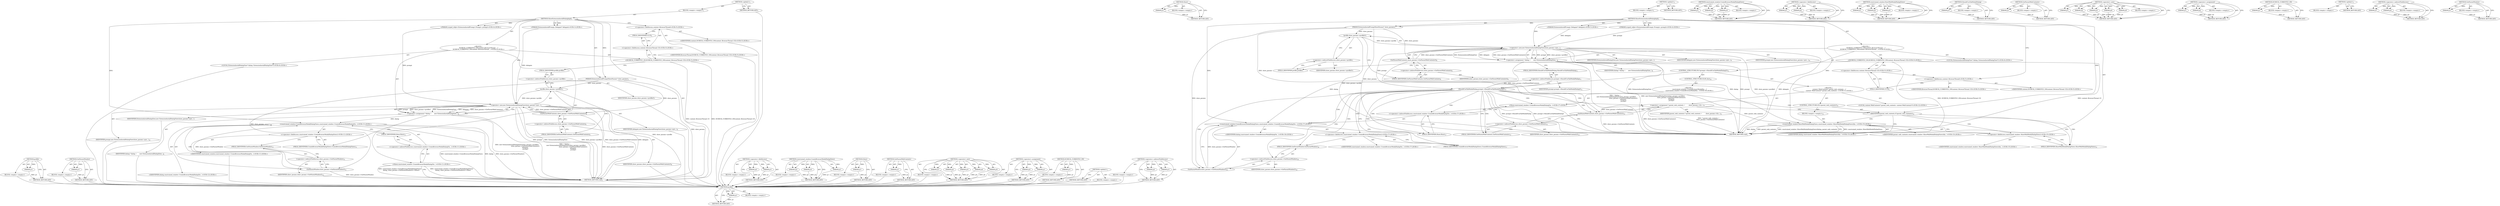 digraph "GetParentWindow" {
vulnerable_95 [label=<(METHOD,profile)>];
vulnerable_96 [label=<(PARAM,p1)>];
vulnerable_97 [label=<(BLOCK,&lt;empty&gt;,&lt;empty&gt;)>];
vulnerable_98 [label=<(METHOD_RETURN,ANY)>];
vulnerable_118 [label=<(METHOD,GetParentWindow)>];
vulnerable_119 [label=<(PARAM,p1)>];
vulnerable_120 [label=<(BLOCK,&lt;empty&gt;,&lt;empty&gt;)>];
vulnerable_121 [label=<(METHOD_RETURN,ANY)>];
vulnerable_6 [label=<(METHOD,&lt;global&gt;)<SUB>1</SUB>>];
vulnerable_7 [label=<(BLOCK,&lt;empty&gt;,&lt;empty&gt;)<SUB>1</SUB>>];
vulnerable_8 [label=<(METHOD,ShowExtensionInstallDialogImpl)<SUB>1</SUB>>];
vulnerable_9 [label=<(PARAM,ExtensionInstallPromptShowParams* show_params)<SUB>2</SUB>>];
vulnerable_10 [label="<(PARAM,ExtensionInstallPrompt::Delegate* delegate)<SUB>3</SUB>>"];
vulnerable_11 [label="<(PARAM,scoped_refptr&lt;ExtensionInstallPrompt::Prompt&gt; prompt)<SUB>4</SUB>>"];
vulnerable_12 [label="<(BLOCK,{
  DCHECK_CURRENTLY_ON(content::BrowserThread:...,{
  DCHECK_CURRENTLY_ON(content::BrowserThread:...)<SUB>4</SUB>>"];
vulnerable_13 [label="<(DCHECK_CURRENTLY_ON,DCHECK_CURRENTLY_ON(content::BrowserThread::UI))<SUB>5</SUB>>"];
vulnerable_14 [label="<(&lt;operator&gt;.fieldAccess,content::BrowserThread::UI)<SUB>5</SUB>>"];
vulnerable_15 [label="<(&lt;operator&gt;.fieldAccess,content::BrowserThread)<SUB>5</SUB>>"];
vulnerable_16 [label="<(IDENTIFIER,content,DCHECK_CURRENTLY_ON(content::BrowserThread::UI))<SUB>5</SUB>>"];
vulnerable_17 [label="<(IDENTIFIER,BrowserThread,DCHECK_CURRENTLY_ON(content::BrowserThread::UI))<SUB>5</SUB>>"];
vulnerable_18 [label=<(FIELD_IDENTIFIER,UI,UI)<SUB>5</SUB>>];
vulnerable_19 [label="<(LOCAL,ExtensionInstallDialogView* dialog: ExtensionInstallDialogView*)<SUB>6</SUB>>"];
vulnerable_20 [label=<(&lt;operator&gt;.assignment,* dialog =
      new ExtensionInstallDialogView...)<SUB>6</SUB>>];
vulnerable_21 [label=<(IDENTIFIER,dialog,* dialog =
      new ExtensionInstallDialogView...)<SUB>6</SUB>>];
vulnerable_22 [label=<(&lt;operator&gt;.new,new ExtensionInstallDialogView(show_params-&gt;pro...)<SUB>7</SUB>>];
vulnerable_23 [label=<(IDENTIFIER,ExtensionInstallDialogView,new ExtensionInstallDialogView(show_params-&gt;pro...)<SUB>7</SUB>>];
vulnerable_24 [label=<(profile,show_params-&gt;profile())<SUB>7</SUB>>];
vulnerable_25 [label=<(&lt;operator&gt;.indirectFieldAccess,show_params-&gt;profile)<SUB>7</SUB>>];
vulnerable_26 [label=<(IDENTIFIER,show_params,show_params-&gt;profile())<SUB>7</SUB>>];
vulnerable_27 [label=<(FIELD_IDENTIFIER,profile,profile)<SUB>7</SUB>>];
vulnerable_28 [label=<(GetParentWebContents,show_params-&gt;GetParentWebContents())<SUB>8</SUB>>];
vulnerable_29 [label=<(&lt;operator&gt;.indirectFieldAccess,show_params-&gt;GetParentWebContents)<SUB>8</SUB>>];
vulnerable_30 [label=<(IDENTIFIER,show_params,show_params-&gt;GetParentWebContents())<SUB>8</SUB>>];
vulnerable_31 [label=<(FIELD_IDENTIFIER,GetParentWebContents,GetParentWebContents)<SUB>8</SUB>>];
vulnerable_32 [label=<(IDENTIFIER,delegate,new ExtensionInstallDialogView(show_params-&gt;pro...)<SUB>9</SUB>>];
vulnerable_33 [label=<(IDENTIFIER,prompt,new ExtensionInstallDialogView(show_params-&gt;pro...)<SUB>10</SUB>>];
vulnerable_34 [label="<(Show,constrained_window::CreateBrowserModalDialogVie...)<SUB>11</SUB>>"];
vulnerable_35 [label="<(&lt;operator&gt;.indirectFieldAccess,constrained_window::CreateBrowserModalDialogVie...)<SUB>11</SUB>>"];
vulnerable_36 [label="<(constrained_window.CreateBrowserModalDialogViews,constrained_window::CreateBrowserModalDialogVie...)<SUB>11</SUB>>"];
vulnerable_37 [label="<(&lt;operator&gt;.fieldAccess,constrained_window::CreateBrowserModalDialogViews)<SUB>11</SUB>>"];
vulnerable_38 [label="<(IDENTIFIER,constrained_window,constrained_window::CreateBrowserModalDialogVie...)<SUB>11</SUB>>"];
vulnerable_39 [label=<(FIELD_IDENTIFIER,CreateBrowserModalDialogViews,CreateBrowserModalDialogViews)<SUB>11</SUB>>];
vulnerable_40 [label="<(IDENTIFIER,dialog,constrained_window::CreateBrowserModalDialogVie...)<SUB>12</SUB>>"];
vulnerable_41 [label=<(GetParentWindow,show_params-&gt;GetParentWindow())<SUB>12</SUB>>];
vulnerable_42 [label=<(&lt;operator&gt;.indirectFieldAccess,show_params-&gt;GetParentWindow)<SUB>12</SUB>>];
vulnerable_43 [label=<(IDENTIFIER,show_params,show_params-&gt;GetParentWindow())<SUB>12</SUB>>];
vulnerable_44 [label=<(FIELD_IDENTIFIER,GetParentWindow,GetParentWindow)<SUB>12</SUB>>];
vulnerable_45 [label=<(FIELD_IDENTIFIER,Show,Show)<SUB>11</SUB>>];
vulnerable_46 [label=<(METHOD_RETURN,void)<SUB>1</SUB>>];
vulnerable_48 [label=<(METHOD_RETURN,ANY)<SUB>1</SUB>>];
vulnerable_77 [label=<(METHOD,&lt;operator&gt;.fieldAccess)>];
vulnerable_78 [label=<(PARAM,p1)>];
vulnerable_79 [label=<(PARAM,p2)>];
vulnerable_80 [label=<(BLOCK,&lt;empty&gt;,&lt;empty&gt;)>];
vulnerable_81 [label=<(METHOD_RETURN,ANY)>];
vulnerable_112 [label=<(METHOD,constrained_window.CreateBrowserModalDialogViews)>];
vulnerable_113 [label=<(PARAM,p1)>];
vulnerable_114 [label=<(PARAM,p2)>];
vulnerable_115 [label=<(PARAM,p3)>];
vulnerable_116 [label=<(BLOCK,&lt;empty&gt;,&lt;empty&gt;)>];
vulnerable_117 [label=<(METHOD_RETURN,ANY)>];
vulnerable_108 [label=<(METHOD,Show)>];
vulnerable_109 [label=<(PARAM,p1)>];
vulnerable_110 [label=<(BLOCK,&lt;empty&gt;,&lt;empty&gt;)>];
vulnerable_111 [label=<(METHOD_RETURN,ANY)>];
vulnerable_104 [label=<(METHOD,GetParentWebContents)>];
vulnerable_105 [label=<(PARAM,p1)>];
vulnerable_106 [label=<(BLOCK,&lt;empty&gt;,&lt;empty&gt;)>];
vulnerable_107 [label=<(METHOD_RETURN,ANY)>];
vulnerable_87 [label=<(METHOD,&lt;operator&gt;.new)>];
vulnerable_88 [label=<(PARAM,p1)>];
vulnerable_89 [label=<(PARAM,p2)>];
vulnerable_90 [label=<(PARAM,p3)>];
vulnerable_91 [label=<(PARAM,p4)>];
vulnerable_92 [label=<(PARAM,p5)>];
vulnerable_93 [label=<(BLOCK,&lt;empty&gt;,&lt;empty&gt;)>];
vulnerable_94 [label=<(METHOD_RETURN,ANY)>];
vulnerable_82 [label=<(METHOD,&lt;operator&gt;.assignment)>];
vulnerable_83 [label=<(PARAM,p1)>];
vulnerable_84 [label=<(PARAM,p2)>];
vulnerable_85 [label=<(BLOCK,&lt;empty&gt;,&lt;empty&gt;)>];
vulnerable_86 [label=<(METHOD_RETURN,ANY)>];
vulnerable_73 [label=<(METHOD,DCHECK_CURRENTLY_ON)>];
vulnerable_74 [label=<(PARAM,p1)>];
vulnerable_75 [label=<(BLOCK,&lt;empty&gt;,&lt;empty&gt;)>];
vulnerable_76 [label=<(METHOD_RETURN,ANY)>];
vulnerable_67 [label=<(METHOD,&lt;global&gt;)<SUB>1</SUB>>];
vulnerable_68 [label=<(BLOCK,&lt;empty&gt;,&lt;empty&gt;)>];
vulnerable_69 [label=<(METHOD_RETURN,ANY)>];
vulnerable_99 [label=<(METHOD,&lt;operator&gt;.indirectFieldAccess)>];
vulnerable_100 [label=<(PARAM,p1)>];
vulnerable_101 [label=<(PARAM,p2)>];
vulnerable_102 [label=<(BLOCK,&lt;empty&gt;,&lt;empty&gt;)>];
vulnerable_103 [label=<(METHOD_RETURN,ANY)>];
fixed_121 [label=<(METHOD,profile)>];
fixed_122 [label=<(PARAM,p1)>];
fixed_123 [label=<(BLOCK,&lt;empty&gt;,&lt;empty&gt;)>];
fixed_124 [label=<(METHOD_RETURN,ANY)>];
fixed_144 [label=<(METHOD,Show)>];
fixed_145 [label=<(PARAM,p1)>];
fixed_146 [label=<(BLOCK,&lt;empty&gt;,&lt;empty&gt;)>];
fixed_147 [label=<(METHOD_RETURN,ANY)>];
fixed_6 [label=<(METHOD,&lt;global&gt;)<SUB>1</SUB>>];
fixed_7 [label=<(BLOCK,&lt;empty&gt;,&lt;empty&gt;)<SUB>1</SUB>>];
fixed_8 [label=<(METHOD,ShowExtensionInstallDialogImpl)<SUB>1</SUB>>];
fixed_9 [label=<(PARAM,ExtensionInstallPromptShowParams* show_params)<SUB>2</SUB>>];
fixed_10 [label="<(PARAM,ExtensionInstallPrompt::Delegate* delegate)<SUB>3</SUB>>"];
fixed_11 [label="<(PARAM,scoped_refptr&lt;ExtensionInstallPrompt::Prompt&gt; prompt)<SUB>4</SUB>>"];
fixed_12 [label="<(BLOCK,{
  DCHECK_CURRENTLY_ON(content::BrowserThread:...,{
  DCHECK_CURRENTLY_ON(content::BrowserThread:...)<SUB>4</SUB>>"];
fixed_13 [label="<(DCHECK_CURRENTLY_ON,DCHECK_CURRENTLY_ON(content::BrowserThread::UI))<SUB>5</SUB>>"];
fixed_14 [label="<(&lt;operator&gt;.fieldAccess,content::BrowserThread::UI)<SUB>5</SUB>>"];
fixed_15 [label="<(&lt;operator&gt;.fieldAccess,content::BrowserThread)<SUB>5</SUB>>"];
fixed_16 [label="<(IDENTIFIER,content,DCHECK_CURRENTLY_ON(content::BrowserThread::UI))<SUB>5</SUB>>"];
fixed_17 [label="<(IDENTIFIER,BrowserThread,DCHECK_CURRENTLY_ON(content::BrowserThread::UI))<SUB>5</SUB>>"];
fixed_18 [label=<(FIELD_IDENTIFIER,UI,UI)<SUB>5</SUB>>];
fixed_19 [label="<(LOCAL,ExtensionInstallDialogView* dialog: ExtensionInstallDialogView*)<SUB>6</SUB>>"];
fixed_20 [label=<(&lt;operator&gt;.assignment,* dialog =
      new ExtensionInstallDialogView...)<SUB>6</SUB>>];
fixed_21 [label=<(IDENTIFIER,dialog,* dialog =
      new ExtensionInstallDialogView...)<SUB>6</SUB>>];
fixed_22 [label=<(&lt;operator&gt;.new,new ExtensionInstallDialogView(show_params-&gt;pro...)<SUB>7</SUB>>];
fixed_23 [label=<(IDENTIFIER,ExtensionInstallDialogView,new ExtensionInstallDialogView(show_params-&gt;pro...)<SUB>7</SUB>>];
fixed_24 [label=<(profile,show_params-&gt;profile())<SUB>7</SUB>>];
fixed_25 [label=<(&lt;operator&gt;.indirectFieldAccess,show_params-&gt;profile)<SUB>7</SUB>>];
fixed_26 [label=<(IDENTIFIER,show_params,show_params-&gt;profile())<SUB>7</SUB>>];
fixed_27 [label=<(FIELD_IDENTIFIER,profile,profile)<SUB>7</SUB>>];
fixed_28 [label=<(GetParentWebContents,show_params-&gt;GetParentWebContents())<SUB>8</SUB>>];
fixed_29 [label=<(&lt;operator&gt;.indirectFieldAccess,show_params-&gt;GetParentWebContents)<SUB>8</SUB>>];
fixed_30 [label=<(IDENTIFIER,show_params,show_params-&gt;GetParentWebContents())<SUB>8</SUB>>];
fixed_31 [label=<(FIELD_IDENTIFIER,GetParentWebContents,GetParentWebContents)<SUB>8</SUB>>];
fixed_32 [label=<(IDENTIFIER,delegate,new ExtensionInstallDialogView(show_params-&gt;pro...)<SUB>9</SUB>>];
fixed_33 [label=<(IDENTIFIER,prompt,new ExtensionInstallDialogView(show_params-&gt;pro...)<SUB>10</SUB>>];
fixed_34 [label=<(CONTROL_STRUCTURE,IF,if (prompt-&gt;ShouldUseTabModalDialog()))<SUB>11</SUB>>];
fixed_35 [label=<(ShouldUseTabModalDialog,prompt-&gt;ShouldUseTabModalDialog())<SUB>11</SUB>>];
fixed_36 [label=<(&lt;operator&gt;.indirectFieldAccess,prompt-&gt;ShouldUseTabModalDialog)<SUB>11</SUB>>];
fixed_37 [label=<(IDENTIFIER,prompt,prompt-&gt;ShouldUseTabModalDialog())<SUB>11</SUB>>];
fixed_38 [label=<(FIELD_IDENTIFIER,ShouldUseTabModalDialog,ShouldUseTabModalDialog)<SUB>11</SUB>>];
fixed_39 [label="<(BLOCK,{
    content::WebContents* parent_web_contents...,{
    content::WebContents* parent_web_contents...)<SUB>11</SUB>>"];
fixed_40 [label="<(LOCAL,content.WebContents* parent_web_contents: content.WebContents*)<SUB>12</SUB>>"];
fixed_41 [label=<(&lt;operator&gt;.assignment,* parent_web_contents =
        show_params-&gt;Ge...)<SUB>12</SUB>>];
fixed_42 [label=<(IDENTIFIER,parent_web_contents,* parent_web_contents =
        show_params-&gt;Ge...)<SUB>12</SUB>>];
fixed_43 [label=<(GetParentWebContents,show_params-&gt;GetParentWebContents())<SUB>13</SUB>>];
fixed_44 [label=<(&lt;operator&gt;.indirectFieldAccess,show_params-&gt;GetParentWebContents)<SUB>13</SUB>>];
fixed_45 [label=<(IDENTIFIER,show_params,show_params-&gt;GetParentWebContents())<SUB>13</SUB>>];
fixed_46 [label=<(FIELD_IDENTIFIER,GetParentWebContents,GetParentWebContents)<SUB>13</SUB>>];
fixed_47 [label=<(CONTROL_STRUCTURE,IF,if (parent_web_contents))<SUB>14</SUB>>];
fixed_48 [label=<(IDENTIFIER,parent_web_contents,if (parent_web_contents))<SUB>14</SUB>>];
fixed_49 [label=<(BLOCK,&lt;empty&gt;,&lt;empty&gt;)<SUB>15</SUB>>];
fixed_50 [label="<(constrained_window.ShowWebModalDialogViews,constrained_window::ShowWebModalDialogViews(dia...)<SUB>15</SUB>>"];
fixed_51 [label="<(&lt;operator&gt;.fieldAccess,constrained_window::ShowWebModalDialogViews)<SUB>15</SUB>>"];
fixed_52 [label="<(IDENTIFIER,constrained_window,constrained_window::ShowWebModalDialogViews(dia...)<SUB>15</SUB>>"];
fixed_53 [label=<(FIELD_IDENTIFIER,ShowWebModalDialogViews,ShowWebModalDialogViews)<SUB>15</SUB>>];
fixed_54 [label="<(IDENTIFIER,dialog,constrained_window::ShowWebModalDialogViews(dia...)<SUB>15</SUB>>"];
fixed_55 [label="<(IDENTIFIER,parent_web_contents,constrained_window::ShowWebModalDialogViews(dia...)<SUB>15</SUB>>"];
fixed_56 [label=<(CONTROL_STRUCTURE,ELSE,else)<SUB>16</SUB>>];
fixed_57 [label="<(BLOCK,{
    constrained_window::CreateBrowserModalDia...,{
    constrained_window::CreateBrowserModalDia...)<SUB>16</SUB>>"];
fixed_58 [label="<(Show,constrained_window::CreateBrowserModalDialogVie...)<SUB>17</SUB>>"];
fixed_59 [label="<(&lt;operator&gt;.indirectFieldAccess,constrained_window::CreateBrowserModalDialogVie...)<SUB>17</SUB>>"];
fixed_60 [label="<(constrained_window.CreateBrowserModalDialogViews,constrained_window::CreateBrowserModalDialogVie...)<SUB>17</SUB>>"];
fixed_61 [label="<(&lt;operator&gt;.fieldAccess,constrained_window::CreateBrowserModalDialogViews)<SUB>17</SUB>>"];
fixed_62 [label="<(IDENTIFIER,constrained_window,constrained_window::CreateBrowserModalDialogVie...)<SUB>17</SUB>>"];
fixed_63 [label=<(FIELD_IDENTIFIER,CreateBrowserModalDialogViews,CreateBrowserModalDialogViews)<SUB>17</SUB>>];
fixed_64 [label="<(IDENTIFIER,dialog,constrained_window::CreateBrowserModalDialogVie...)<SUB>18</SUB>>"];
fixed_65 [label=<(GetParentWindow,show_params-&gt;GetParentWindow())<SUB>18</SUB>>];
fixed_66 [label=<(&lt;operator&gt;.indirectFieldAccess,show_params-&gt;GetParentWindow)<SUB>18</SUB>>];
fixed_67 [label=<(IDENTIFIER,show_params,show_params-&gt;GetParentWindow())<SUB>18</SUB>>];
fixed_68 [label=<(FIELD_IDENTIFIER,GetParentWindow,GetParentWindow)<SUB>18</SUB>>];
fixed_69 [label=<(FIELD_IDENTIFIER,Show,Show)<SUB>17</SUB>>];
fixed_70 [label=<(METHOD_RETURN,void)<SUB>1</SUB>>];
fixed_72 [label=<(METHOD_RETURN,ANY)<SUB>1</SUB>>];
fixed_148 [label=<(METHOD,constrained_window.CreateBrowserModalDialogViews)>];
fixed_149 [label=<(PARAM,p1)>];
fixed_150 [label=<(PARAM,p2)>];
fixed_151 [label=<(PARAM,p3)>];
fixed_152 [label=<(BLOCK,&lt;empty&gt;,&lt;empty&gt;)>];
fixed_153 [label=<(METHOD_RETURN,ANY)>];
fixed_103 [label=<(METHOD,&lt;operator&gt;.fieldAccess)>];
fixed_104 [label=<(PARAM,p1)>];
fixed_105 [label=<(PARAM,p2)>];
fixed_106 [label=<(BLOCK,&lt;empty&gt;,&lt;empty&gt;)>];
fixed_107 [label=<(METHOD_RETURN,ANY)>];
fixed_138 [label=<(METHOD,constrained_window.ShowWebModalDialogViews)>];
fixed_139 [label=<(PARAM,p1)>];
fixed_140 [label=<(PARAM,p2)>];
fixed_141 [label=<(PARAM,p3)>];
fixed_142 [label=<(BLOCK,&lt;empty&gt;,&lt;empty&gt;)>];
fixed_143 [label=<(METHOD_RETURN,ANY)>];
fixed_134 [label=<(METHOD,ShouldUseTabModalDialog)>];
fixed_135 [label=<(PARAM,p1)>];
fixed_136 [label=<(BLOCK,&lt;empty&gt;,&lt;empty&gt;)>];
fixed_137 [label=<(METHOD_RETURN,ANY)>];
fixed_130 [label=<(METHOD,GetParentWebContents)>];
fixed_131 [label=<(PARAM,p1)>];
fixed_132 [label=<(BLOCK,&lt;empty&gt;,&lt;empty&gt;)>];
fixed_133 [label=<(METHOD_RETURN,ANY)>];
fixed_113 [label=<(METHOD,&lt;operator&gt;.new)>];
fixed_114 [label=<(PARAM,p1)>];
fixed_115 [label=<(PARAM,p2)>];
fixed_116 [label=<(PARAM,p3)>];
fixed_117 [label=<(PARAM,p4)>];
fixed_118 [label=<(PARAM,p5)>];
fixed_119 [label=<(BLOCK,&lt;empty&gt;,&lt;empty&gt;)>];
fixed_120 [label=<(METHOD_RETURN,ANY)>];
fixed_108 [label=<(METHOD,&lt;operator&gt;.assignment)>];
fixed_109 [label=<(PARAM,p1)>];
fixed_110 [label=<(PARAM,p2)>];
fixed_111 [label=<(BLOCK,&lt;empty&gt;,&lt;empty&gt;)>];
fixed_112 [label=<(METHOD_RETURN,ANY)>];
fixed_99 [label=<(METHOD,DCHECK_CURRENTLY_ON)>];
fixed_100 [label=<(PARAM,p1)>];
fixed_101 [label=<(BLOCK,&lt;empty&gt;,&lt;empty&gt;)>];
fixed_102 [label=<(METHOD_RETURN,ANY)>];
fixed_93 [label=<(METHOD,&lt;global&gt;)<SUB>1</SUB>>];
fixed_94 [label=<(BLOCK,&lt;empty&gt;,&lt;empty&gt;)>];
fixed_95 [label=<(METHOD_RETURN,ANY)>];
fixed_125 [label=<(METHOD,&lt;operator&gt;.indirectFieldAccess)>];
fixed_126 [label=<(PARAM,p1)>];
fixed_127 [label=<(PARAM,p2)>];
fixed_128 [label=<(BLOCK,&lt;empty&gt;,&lt;empty&gt;)>];
fixed_129 [label=<(METHOD_RETURN,ANY)>];
fixed_154 [label=<(METHOD,GetParentWindow)>];
fixed_155 [label=<(PARAM,p1)>];
fixed_156 [label=<(BLOCK,&lt;empty&gt;,&lt;empty&gt;)>];
fixed_157 [label=<(METHOD_RETURN,ANY)>];
vulnerable_95 -> vulnerable_96  [key=0, label="AST: "];
vulnerable_95 -> vulnerable_96  [key=1, label="DDG: "];
vulnerable_95 -> vulnerable_97  [key=0, label="AST: "];
vulnerable_95 -> vulnerable_98  [key=0, label="AST: "];
vulnerable_95 -> vulnerable_98  [key=1, label="CFG: "];
vulnerable_96 -> vulnerable_98  [key=0, label="DDG: p1"];
vulnerable_97 -> fixed_121  [key=0];
vulnerable_98 -> fixed_121  [key=0];
vulnerable_118 -> vulnerable_119  [key=0, label="AST: "];
vulnerable_118 -> vulnerable_119  [key=1, label="DDG: "];
vulnerable_118 -> vulnerable_120  [key=0, label="AST: "];
vulnerable_118 -> vulnerable_121  [key=0, label="AST: "];
vulnerable_118 -> vulnerable_121  [key=1, label="CFG: "];
vulnerable_119 -> vulnerable_121  [key=0, label="DDG: p1"];
vulnerable_120 -> fixed_121  [key=0];
vulnerable_121 -> fixed_121  [key=0];
vulnerable_6 -> vulnerable_7  [key=0, label="AST: "];
vulnerable_6 -> vulnerable_48  [key=0, label="AST: "];
vulnerable_6 -> vulnerable_48  [key=1, label="CFG: "];
vulnerable_7 -> vulnerable_8  [key=0, label="AST: "];
vulnerable_8 -> vulnerable_9  [key=0, label="AST: "];
vulnerable_8 -> vulnerable_9  [key=1, label="DDG: "];
vulnerable_8 -> vulnerable_10  [key=0, label="AST: "];
vulnerable_8 -> vulnerable_10  [key=1, label="DDG: "];
vulnerable_8 -> vulnerable_11  [key=0, label="AST: "];
vulnerable_8 -> vulnerable_11  [key=1, label="DDG: "];
vulnerable_8 -> vulnerable_12  [key=0, label="AST: "];
vulnerable_8 -> vulnerable_46  [key=0, label="AST: "];
vulnerable_8 -> vulnerable_15  [key=0, label="CFG: "];
vulnerable_8 -> vulnerable_22  [key=0, label="DDG: "];
vulnerable_8 -> vulnerable_36  [key=0, label="DDG: "];
vulnerable_9 -> vulnerable_46  [key=0, label="DDG: show_params"];
vulnerable_9 -> vulnerable_24  [key=0, label="DDG: show_params"];
vulnerable_9 -> vulnerable_28  [key=0, label="DDG: show_params"];
vulnerable_9 -> vulnerable_41  [key=0, label="DDG: show_params"];
vulnerable_10 -> vulnerable_22  [key=0, label="DDG: delegate"];
vulnerable_11 -> vulnerable_22  [key=0, label="DDG: prompt"];
vulnerable_12 -> vulnerable_13  [key=0, label="AST: "];
vulnerable_12 -> vulnerable_19  [key=0, label="AST: "];
vulnerable_12 -> vulnerable_20  [key=0, label="AST: "];
vulnerable_12 -> vulnerable_34  [key=0, label="AST: "];
vulnerable_13 -> vulnerable_14  [key=0, label="AST: "];
vulnerable_13 -> vulnerable_27  [key=0, label="CFG: "];
vulnerable_13 -> vulnerable_46  [key=0, label="DDG: content::BrowserThread::UI"];
vulnerable_13 -> vulnerable_46  [key=1, label="DDG: DCHECK_CURRENTLY_ON(content::BrowserThread::UI)"];
vulnerable_14 -> vulnerable_15  [key=0, label="AST: "];
vulnerable_14 -> vulnerable_18  [key=0, label="AST: "];
vulnerable_14 -> vulnerable_13  [key=0, label="CFG: "];
vulnerable_15 -> vulnerable_16  [key=0, label="AST: "];
vulnerable_15 -> vulnerable_17  [key=0, label="AST: "];
vulnerable_15 -> vulnerable_18  [key=0, label="CFG: "];
vulnerable_16 -> fixed_121  [key=0];
vulnerable_17 -> fixed_121  [key=0];
vulnerable_18 -> vulnerable_14  [key=0, label="CFG: "];
vulnerable_19 -> fixed_121  [key=0];
vulnerable_20 -> vulnerable_21  [key=0, label="AST: "];
vulnerable_20 -> vulnerable_22  [key=0, label="AST: "];
vulnerable_20 -> vulnerable_39  [key=0, label="CFG: "];
vulnerable_20 -> vulnerable_46  [key=0, label="DDG: new ExtensionInstallDialogView(show_params-&gt;profile(),
                                      show_params-&gt;GetParentWebContents(),
                                      delegate,
                                      prompt)"];
vulnerable_20 -> vulnerable_46  [key=1, label="DDG: * dialog =
      new ExtensionInstallDialogView(show_params-&gt;profile(),
                                      show_params-&gt;GetParentWebContents(),
                                      delegate,
                                      prompt)"];
vulnerable_20 -> vulnerable_36  [key=0, label="DDG: dialog"];
vulnerable_21 -> fixed_121  [key=0];
vulnerable_22 -> vulnerable_23  [key=0, label="AST: "];
vulnerable_22 -> vulnerable_24  [key=0, label="AST: "];
vulnerable_22 -> vulnerable_28  [key=0, label="AST: "];
vulnerable_22 -> vulnerable_32  [key=0, label="AST: "];
vulnerable_22 -> vulnerable_33  [key=0, label="AST: "];
vulnerable_22 -> vulnerable_20  [key=0, label="CFG: "];
vulnerable_22 -> vulnerable_20  [key=1, label="DDG: prompt"];
vulnerable_22 -> vulnerable_20  [key=2, label="DDG: show_params-&gt;profile()"];
vulnerable_22 -> vulnerable_20  [key=3, label="DDG: ExtensionInstallDialogView"];
vulnerable_22 -> vulnerable_20  [key=4, label="DDG: delegate"];
vulnerable_22 -> vulnerable_20  [key=5, label="DDG: show_params-&gt;GetParentWebContents()"];
vulnerable_22 -> vulnerable_46  [key=0, label="DDG: show_params-&gt;profile()"];
vulnerable_22 -> vulnerable_46  [key=1, label="DDG: show_params-&gt;GetParentWebContents()"];
vulnerable_22 -> vulnerable_46  [key=2, label="DDG: delegate"];
vulnerable_22 -> vulnerable_46  [key=3, label="DDG: prompt"];
vulnerable_22 -> vulnerable_46  [key=4, label="DDG: ExtensionInstallDialogView"];
vulnerable_23 -> fixed_121  [key=0];
vulnerable_24 -> vulnerable_25  [key=0, label="AST: "];
vulnerable_24 -> vulnerable_31  [key=0, label="CFG: "];
vulnerable_24 -> vulnerable_46  [key=0, label="DDG: show_params-&gt;profile"];
vulnerable_24 -> vulnerable_22  [key=0, label="DDG: show_params-&gt;profile"];
vulnerable_25 -> vulnerable_26  [key=0, label="AST: "];
vulnerable_25 -> vulnerable_27  [key=0, label="AST: "];
vulnerable_25 -> vulnerable_24  [key=0, label="CFG: "];
vulnerable_26 -> fixed_121  [key=0];
vulnerable_27 -> vulnerable_25  [key=0, label="CFG: "];
vulnerable_28 -> vulnerable_29  [key=0, label="AST: "];
vulnerable_28 -> vulnerable_22  [key=0, label="CFG: "];
vulnerable_28 -> vulnerable_22  [key=1, label="DDG: show_params-&gt;GetParentWebContents"];
vulnerable_28 -> vulnerable_46  [key=0, label="DDG: show_params-&gt;GetParentWebContents"];
vulnerable_29 -> vulnerable_30  [key=0, label="AST: "];
vulnerable_29 -> vulnerable_31  [key=0, label="AST: "];
vulnerable_29 -> vulnerable_28  [key=0, label="CFG: "];
vulnerable_30 -> fixed_121  [key=0];
vulnerable_31 -> vulnerable_29  [key=0, label="CFG: "];
vulnerable_32 -> fixed_121  [key=0];
vulnerable_33 -> fixed_121  [key=0];
vulnerable_34 -> vulnerable_35  [key=0, label="AST: "];
vulnerable_34 -> vulnerable_46  [key=0, label="CFG: "];
vulnerable_34 -> vulnerable_46  [key=1, label="DDG: constrained_window::CreateBrowserModalDialogViews(
      dialog, show_params-&gt;GetParentWindow())-&gt;Show"];
vulnerable_34 -> vulnerable_46  [key=2, label="DDG: constrained_window::CreateBrowserModalDialogViews(
      dialog, show_params-&gt;GetParentWindow())-&gt;Show()"];
vulnerable_35 -> vulnerable_36  [key=0, label="AST: "];
vulnerable_35 -> vulnerable_45  [key=0, label="AST: "];
vulnerable_35 -> vulnerable_34  [key=0, label="CFG: "];
vulnerable_36 -> vulnerable_37  [key=0, label="AST: "];
vulnerable_36 -> vulnerable_40  [key=0, label="AST: "];
vulnerable_36 -> vulnerable_41  [key=0, label="AST: "];
vulnerable_36 -> vulnerable_45  [key=0, label="CFG: "];
vulnerable_36 -> vulnerable_46  [key=0, label="DDG: constrained_window::CreateBrowserModalDialogViews"];
vulnerable_36 -> vulnerable_46  [key=1, label="DDG: dialog"];
vulnerable_36 -> vulnerable_46  [key=2, label="DDG: show_params-&gt;GetParentWindow()"];
vulnerable_37 -> vulnerable_38  [key=0, label="AST: "];
vulnerable_37 -> vulnerable_39  [key=0, label="AST: "];
vulnerable_37 -> vulnerable_44  [key=0, label="CFG: "];
vulnerable_38 -> fixed_121  [key=0];
vulnerable_39 -> vulnerable_37  [key=0, label="CFG: "];
vulnerable_40 -> fixed_121  [key=0];
vulnerable_41 -> vulnerable_42  [key=0, label="AST: "];
vulnerable_41 -> vulnerable_36  [key=0, label="CFG: "];
vulnerable_41 -> vulnerable_36  [key=1, label="DDG: show_params-&gt;GetParentWindow"];
vulnerable_41 -> vulnerable_46  [key=0, label="DDG: show_params-&gt;GetParentWindow"];
vulnerable_42 -> vulnerable_43  [key=0, label="AST: "];
vulnerable_42 -> vulnerable_44  [key=0, label="AST: "];
vulnerable_42 -> vulnerable_41  [key=0, label="CFG: "];
vulnerable_43 -> fixed_121  [key=0];
vulnerable_44 -> vulnerable_42  [key=0, label="CFG: "];
vulnerable_45 -> vulnerable_35  [key=0, label="CFG: "];
vulnerable_46 -> fixed_121  [key=0];
vulnerable_48 -> fixed_121  [key=0];
vulnerable_77 -> vulnerable_78  [key=0, label="AST: "];
vulnerable_77 -> vulnerable_78  [key=1, label="DDG: "];
vulnerable_77 -> vulnerable_80  [key=0, label="AST: "];
vulnerable_77 -> vulnerable_79  [key=0, label="AST: "];
vulnerable_77 -> vulnerable_79  [key=1, label="DDG: "];
vulnerable_77 -> vulnerable_81  [key=0, label="AST: "];
vulnerable_77 -> vulnerable_81  [key=1, label="CFG: "];
vulnerable_78 -> vulnerable_81  [key=0, label="DDG: p1"];
vulnerable_79 -> vulnerable_81  [key=0, label="DDG: p2"];
vulnerable_80 -> fixed_121  [key=0];
vulnerable_81 -> fixed_121  [key=0];
vulnerable_112 -> vulnerable_113  [key=0, label="AST: "];
vulnerable_112 -> vulnerable_113  [key=1, label="DDG: "];
vulnerable_112 -> vulnerable_116  [key=0, label="AST: "];
vulnerable_112 -> vulnerable_114  [key=0, label="AST: "];
vulnerable_112 -> vulnerable_114  [key=1, label="DDG: "];
vulnerable_112 -> vulnerable_117  [key=0, label="AST: "];
vulnerable_112 -> vulnerable_117  [key=1, label="CFG: "];
vulnerable_112 -> vulnerable_115  [key=0, label="AST: "];
vulnerable_112 -> vulnerable_115  [key=1, label="DDG: "];
vulnerable_113 -> vulnerable_117  [key=0, label="DDG: p1"];
vulnerable_114 -> vulnerable_117  [key=0, label="DDG: p2"];
vulnerable_115 -> vulnerable_117  [key=0, label="DDG: p3"];
vulnerable_116 -> fixed_121  [key=0];
vulnerable_117 -> fixed_121  [key=0];
vulnerable_108 -> vulnerable_109  [key=0, label="AST: "];
vulnerable_108 -> vulnerable_109  [key=1, label="DDG: "];
vulnerable_108 -> vulnerable_110  [key=0, label="AST: "];
vulnerable_108 -> vulnerable_111  [key=0, label="AST: "];
vulnerable_108 -> vulnerable_111  [key=1, label="CFG: "];
vulnerable_109 -> vulnerable_111  [key=0, label="DDG: p1"];
vulnerable_110 -> fixed_121  [key=0];
vulnerable_111 -> fixed_121  [key=0];
vulnerable_104 -> vulnerable_105  [key=0, label="AST: "];
vulnerable_104 -> vulnerable_105  [key=1, label="DDG: "];
vulnerable_104 -> vulnerable_106  [key=0, label="AST: "];
vulnerable_104 -> vulnerable_107  [key=0, label="AST: "];
vulnerable_104 -> vulnerable_107  [key=1, label="CFG: "];
vulnerable_105 -> vulnerable_107  [key=0, label="DDG: p1"];
vulnerable_106 -> fixed_121  [key=0];
vulnerable_107 -> fixed_121  [key=0];
vulnerable_87 -> vulnerable_88  [key=0, label="AST: "];
vulnerable_87 -> vulnerable_88  [key=1, label="DDG: "];
vulnerable_87 -> vulnerable_93  [key=0, label="AST: "];
vulnerable_87 -> vulnerable_89  [key=0, label="AST: "];
vulnerable_87 -> vulnerable_89  [key=1, label="DDG: "];
vulnerable_87 -> vulnerable_94  [key=0, label="AST: "];
vulnerable_87 -> vulnerable_94  [key=1, label="CFG: "];
vulnerable_87 -> vulnerable_90  [key=0, label="AST: "];
vulnerable_87 -> vulnerable_90  [key=1, label="DDG: "];
vulnerable_87 -> vulnerable_91  [key=0, label="AST: "];
vulnerable_87 -> vulnerable_91  [key=1, label="DDG: "];
vulnerable_87 -> vulnerable_92  [key=0, label="AST: "];
vulnerable_87 -> vulnerable_92  [key=1, label="DDG: "];
vulnerable_88 -> vulnerable_94  [key=0, label="DDG: p1"];
vulnerable_89 -> vulnerable_94  [key=0, label="DDG: p2"];
vulnerable_90 -> vulnerable_94  [key=0, label="DDG: p3"];
vulnerable_91 -> vulnerable_94  [key=0, label="DDG: p4"];
vulnerable_92 -> vulnerable_94  [key=0, label="DDG: p5"];
vulnerable_93 -> fixed_121  [key=0];
vulnerable_94 -> fixed_121  [key=0];
vulnerable_82 -> vulnerable_83  [key=0, label="AST: "];
vulnerable_82 -> vulnerable_83  [key=1, label="DDG: "];
vulnerable_82 -> vulnerable_85  [key=0, label="AST: "];
vulnerable_82 -> vulnerable_84  [key=0, label="AST: "];
vulnerable_82 -> vulnerable_84  [key=1, label="DDG: "];
vulnerable_82 -> vulnerable_86  [key=0, label="AST: "];
vulnerable_82 -> vulnerable_86  [key=1, label="CFG: "];
vulnerable_83 -> vulnerable_86  [key=0, label="DDG: p1"];
vulnerable_84 -> vulnerable_86  [key=0, label="DDG: p2"];
vulnerable_85 -> fixed_121  [key=0];
vulnerable_86 -> fixed_121  [key=0];
vulnerable_73 -> vulnerable_74  [key=0, label="AST: "];
vulnerable_73 -> vulnerable_74  [key=1, label="DDG: "];
vulnerable_73 -> vulnerable_75  [key=0, label="AST: "];
vulnerable_73 -> vulnerable_76  [key=0, label="AST: "];
vulnerable_73 -> vulnerable_76  [key=1, label="CFG: "];
vulnerable_74 -> vulnerable_76  [key=0, label="DDG: p1"];
vulnerable_75 -> fixed_121  [key=0];
vulnerable_76 -> fixed_121  [key=0];
vulnerable_67 -> vulnerable_68  [key=0, label="AST: "];
vulnerable_67 -> vulnerable_69  [key=0, label="AST: "];
vulnerable_67 -> vulnerable_69  [key=1, label="CFG: "];
vulnerable_68 -> fixed_121  [key=0];
vulnerable_69 -> fixed_121  [key=0];
vulnerable_99 -> vulnerable_100  [key=0, label="AST: "];
vulnerable_99 -> vulnerable_100  [key=1, label="DDG: "];
vulnerable_99 -> vulnerable_102  [key=0, label="AST: "];
vulnerable_99 -> vulnerable_101  [key=0, label="AST: "];
vulnerable_99 -> vulnerable_101  [key=1, label="DDG: "];
vulnerable_99 -> vulnerable_103  [key=0, label="AST: "];
vulnerable_99 -> vulnerable_103  [key=1, label="CFG: "];
vulnerable_100 -> vulnerable_103  [key=0, label="DDG: p1"];
vulnerable_101 -> vulnerable_103  [key=0, label="DDG: p2"];
vulnerable_102 -> fixed_121  [key=0];
vulnerable_103 -> fixed_121  [key=0];
fixed_121 -> fixed_122  [key=0, label="AST: "];
fixed_121 -> fixed_122  [key=1, label="DDG: "];
fixed_121 -> fixed_123  [key=0, label="AST: "];
fixed_121 -> fixed_124  [key=0, label="AST: "];
fixed_121 -> fixed_124  [key=1, label="CFG: "];
fixed_122 -> fixed_124  [key=0, label="DDG: p1"];
fixed_144 -> fixed_145  [key=0, label="AST: "];
fixed_144 -> fixed_145  [key=1, label="DDG: "];
fixed_144 -> fixed_146  [key=0, label="AST: "];
fixed_144 -> fixed_147  [key=0, label="AST: "];
fixed_144 -> fixed_147  [key=1, label="CFG: "];
fixed_145 -> fixed_147  [key=0, label="DDG: p1"];
fixed_6 -> fixed_7  [key=0, label="AST: "];
fixed_6 -> fixed_72  [key=0, label="AST: "];
fixed_6 -> fixed_72  [key=1, label="CFG: "];
fixed_7 -> fixed_8  [key=0, label="AST: "];
fixed_8 -> fixed_9  [key=0, label="AST: "];
fixed_8 -> fixed_9  [key=1, label="DDG: "];
fixed_8 -> fixed_10  [key=0, label="AST: "];
fixed_8 -> fixed_10  [key=1, label="DDG: "];
fixed_8 -> fixed_11  [key=0, label="AST: "];
fixed_8 -> fixed_11  [key=1, label="DDG: "];
fixed_8 -> fixed_12  [key=0, label="AST: "];
fixed_8 -> fixed_70  [key=0, label="AST: "];
fixed_8 -> fixed_15  [key=0, label="CFG: "];
fixed_8 -> fixed_22  [key=0, label="DDG: "];
fixed_8 -> fixed_48  [key=0, label="DDG: "];
fixed_8 -> fixed_50  [key=0, label="DDG: "];
fixed_8 -> fixed_60  [key=0, label="DDG: "];
fixed_9 -> fixed_70  [key=0, label="DDG: show_params"];
fixed_9 -> fixed_24  [key=0, label="DDG: show_params"];
fixed_9 -> fixed_28  [key=0, label="DDG: show_params"];
fixed_9 -> fixed_43  [key=0, label="DDG: show_params"];
fixed_9 -> fixed_65  [key=0, label="DDG: show_params"];
fixed_10 -> fixed_22  [key=0, label="DDG: delegate"];
fixed_11 -> fixed_22  [key=0, label="DDG: prompt"];
fixed_12 -> fixed_13  [key=0, label="AST: "];
fixed_12 -> fixed_19  [key=0, label="AST: "];
fixed_12 -> fixed_20  [key=0, label="AST: "];
fixed_12 -> fixed_34  [key=0, label="AST: "];
fixed_13 -> fixed_14  [key=0, label="AST: "];
fixed_13 -> fixed_27  [key=0, label="CFG: "];
fixed_13 -> fixed_70  [key=0, label="DDG: content::BrowserThread::UI"];
fixed_13 -> fixed_70  [key=1, label="DDG: DCHECK_CURRENTLY_ON(content::BrowserThread::UI)"];
fixed_14 -> fixed_15  [key=0, label="AST: "];
fixed_14 -> fixed_18  [key=0, label="AST: "];
fixed_14 -> fixed_13  [key=0, label="CFG: "];
fixed_15 -> fixed_16  [key=0, label="AST: "];
fixed_15 -> fixed_17  [key=0, label="AST: "];
fixed_15 -> fixed_18  [key=0, label="CFG: "];
fixed_18 -> fixed_14  [key=0, label="CFG: "];
fixed_20 -> fixed_21  [key=0, label="AST: "];
fixed_20 -> fixed_22  [key=0, label="AST: "];
fixed_20 -> fixed_38  [key=0, label="CFG: "];
fixed_20 -> fixed_70  [key=0, label="DDG: new ExtensionInstallDialogView(show_params-&gt;profile(),
                                      show_params-&gt;GetParentWebContents(),
                                      delegate,
                                      prompt)"];
fixed_20 -> fixed_70  [key=1, label="DDG: * dialog =
      new ExtensionInstallDialogView(show_params-&gt;profile(),
                                      show_params-&gt;GetParentWebContents(),
                                      delegate,
                                      prompt)"];
fixed_20 -> fixed_50  [key=0, label="DDG: dialog"];
fixed_20 -> fixed_60  [key=0, label="DDG: dialog"];
fixed_22 -> fixed_23  [key=0, label="AST: "];
fixed_22 -> fixed_24  [key=0, label="AST: "];
fixed_22 -> fixed_28  [key=0, label="AST: "];
fixed_22 -> fixed_32  [key=0, label="AST: "];
fixed_22 -> fixed_33  [key=0, label="AST: "];
fixed_22 -> fixed_20  [key=0, label="CFG: "];
fixed_22 -> fixed_20  [key=1, label="DDG: prompt"];
fixed_22 -> fixed_20  [key=2, label="DDG: show_params-&gt;profile()"];
fixed_22 -> fixed_20  [key=3, label="DDG: ExtensionInstallDialogView"];
fixed_22 -> fixed_20  [key=4, label="DDG: delegate"];
fixed_22 -> fixed_20  [key=5, label="DDG: show_params-&gt;GetParentWebContents()"];
fixed_22 -> fixed_70  [key=0, label="DDG: show_params-&gt;profile()"];
fixed_22 -> fixed_70  [key=1, label="DDG: delegate"];
fixed_22 -> fixed_70  [key=2, label="DDG: prompt"];
fixed_22 -> fixed_70  [key=3, label="DDG: ExtensionInstallDialogView"];
fixed_22 -> fixed_35  [key=0, label="DDG: prompt"];
fixed_24 -> fixed_25  [key=0, label="AST: "];
fixed_24 -> fixed_31  [key=0, label="CFG: "];
fixed_24 -> fixed_70  [key=0, label="DDG: show_params-&gt;profile"];
fixed_24 -> fixed_22  [key=0, label="DDG: show_params-&gt;profile"];
fixed_25 -> fixed_26  [key=0, label="AST: "];
fixed_25 -> fixed_27  [key=0, label="AST: "];
fixed_25 -> fixed_24  [key=0, label="CFG: "];
fixed_27 -> fixed_25  [key=0, label="CFG: "];
fixed_28 -> fixed_29  [key=0, label="AST: "];
fixed_28 -> fixed_22  [key=0, label="CFG: "];
fixed_28 -> fixed_22  [key=1, label="DDG: show_params-&gt;GetParentWebContents"];
fixed_28 -> fixed_43  [key=0, label="DDG: show_params-&gt;GetParentWebContents"];
fixed_29 -> fixed_30  [key=0, label="AST: "];
fixed_29 -> fixed_31  [key=0, label="AST: "];
fixed_29 -> fixed_28  [key=0, label="CFG: "];
fixed_31 -> fixed_29  [key=0, label="CFG: "];
fixed_34 -> fixed_35  [key=0, label="AST: "];
fixed_34 -> fixed_39  [key=0, label="AST: "];
fixed_34 -> fixed_56  [key=0, label="AST: "];
fixed_35 -> fixed_36  [key=0, label="AST: "];
fixed_35 -> fixed_46  [key=0, label="CFG: "];
fixed_35 -> fixed_46  [key=1, label="CDG: "];
fixed_35 -> fixed_63  [key=0, label="CFG: "];
fixed_35 -> fixed_63  [key=1, label="CDG: "];
fixed_35 -> fixed_70  [key=0, label="DDG: prompt-&gt;ShouldUseTabModalDialog"];
fixed_35 -> fixed_70  [key=1, label="DDG: prompt-&gt;ShouldUseTabModalDialog()"];
fixed_35 -> fixed_48  [key=0, label="CDG: "];
fixed_35 -> fixed_58  [key=0, label="CDG: "];
fixed_35 -> fixed_68  [key=0, label="CDG: "];
fixed_35 -> fixed_60  [key=0, label="CDG: "];
fixed_35 -> fixed_61  [key=0, label="CDG: "];
fixed_35 -> fixed_66  [key=0, label="CDG: "];
fixed_35 -> fixed_69  [key=0, label="CDG: "];
fixed_35 -> fixed_41  [key=0, label="CDG: "];
fixed_35 -> fixed_65  [key=0, label="CDG: "];
fixed_35 -> fixed_59  [key=0, label="CDG: "];
fixed_35 -> fixed_44  [key=0, label="CDG: "];
fixed_35 -> fixed_43  [key=0, label="CDG: "];
fixed_36 -> fixed_37  [key=0, label="AST: "];
fixed_36 -> fixed_38  [key=0, label="AST: "];
fixed_36 -> fixed_35  [key=0, label="CFG: "];
fixed_38 -> fixed_36  [key=0, label="CFG: "];
fixed_39 -> fixed_40  [key=0, label="AST: "];
fixed_39 -> fixed_41  [key=0, label="AST: "];
fixed_39 -> fixed_47  [key=0, label="AST: "];
fixed_41 -> fixed_42  [key=0, label="AST: "];
fixed_41 -> fixed_43  [key=0, label="AST: "];
fixed_41 -> fixed_48  [key=0, label="CFG: "];
fixed_41 -> fixed_70  [key=0, label="DDG: show_params-&gt;GetParentWebContents()"];
fixed_41 -> fixed_70  [key=1, label="DDG: * parent_web_contents =
        show_params-&gt;GetParentWebContents()"];
fixed_41 -> fixed_50  [key=0, label="DDG: parent_web_contents"];
fixed_43 -> fixed_44  [key=0, label="AST: "];
fixed_43 -> fixed_41  [key=0, label="CFG: "];
fixed_43 -> fixed_41  [key=1, label="DDG: show_params-&gt;GetParentWebContents"];
fixed_43 -> fixed_70  [key=0, label="DDG: show_params-&gt;GetParentWebContents"];
fixed_44 -> fixed_45  [key=0, label="AST: "];
fixed_44 -> fixed_46  [key=0, label="AST: "];
fixed_44 -> fixed_43  [key=0, label="CFG: "];
fixed_46 -> fixed_44  [key=0, label="CFG: "];
fixed_47 -> fixed_48  [key=0, label="AST: "];
fixed_47 -> fixed_49  [key=0, label="AST: "];
fixed_48 -> fixed_70  [key=0, label="CFG: "];
fixed_48 -> fixed_53  [key=0, label="CFG: "];
fixed_48 -> fixed_53  [key=1, label="CDG: "];
fixed_48 -> fixed_51  [key=0, label="CDG: "];
fixed_48 -> fixed_50  [key=0, label="CDG: "];
fixed_49 -> fixed_50  [key=0, label="AST: "];
fixed_50 -> fixed_51  [key=0, label="AST: "];
fixed_50 -> fixed_54  [key=0, label="AST: "];
fixed_50 -> fixed_55  [key=0, label="AST: "];
fixed_50 -> fixed_70  [key=0, label="CFG: "];
fixed_50 -> fixed_70  [key=1, label="DDG: constrained_window::ShowWebModalDialogViews"];
fixed_50 -> fixed_70  [key=2, label="DDG: dialog"];
fixed_50 -> fixed_70  [key=3, label="DDG: parent_web_contents"];
fixed_50 -> fixed_70  [key=4, label="DDG: constrained_window::ShowWebModalDialogViews(dialog, parent_web_contents)"];
fixed_51 -> fixed_52  [key=0, label="AST: "];
fixed_51 -> fixed_53  [key=0, label="AST: "];
fixed_51 -> fixed_50  [key=0, label="CFG: "];
fixed_53 -> fixed_51  [key=0, label="CFG: "];
fixed_56 -> fixed_57  [key=0, label="AST: "];
fixed_57 -> fixed_58  [key=0, label="AST: "];
fixed_58 -> fixed_59  [key=0, label="AST: "];
fixed_58 -> fixed_70  [key=0, label="CFG: "];
fixed_59 -> fixed_60  [key=0, label="AST: "];
fixed_59 -> fixed_69  [key=0, label="AST: "];
fixed_59 -> fixed_58  [key=0, label="CFG: "];
fixed_60 -> fixed_61  [key=0, label="AST: "];
fixed_60 -> fixed_64  [key=0, label="AST: "];
fixed_60 -> fixed_65  [key=0, label="AST: "];
fixed_60 -> fixed_69  [key=0, label="CFG: "];
fixed_61 -> fixed_62  [key=0, label="AST: "];
fixed_61 -> fixed_63  [key=0, label="AST: "];
fixed_61 -> fixed_68  [key=0, label="CFG: "];
fixed_63 -> fixed_61  [key=0, label="CFG: "];
fixed_65 -> fixed_66  [key=0, label="AST: "];
fixed_65 -> fixed_60  [key=0, label="CFG: "];
fixed_65 -> fixed_60  [key=1, label="DDG: show_params-&gt;GetParentWindow"];
fixed_66 -> fixed_67  [key=0, label="AST: "];
fixed_66 -> fixed_68  [key=0, label="AST: "];
fixed_66 -> fixed_65  [key=0, label="CFG: "];
fixed_68 -> fixed_66  [key=0, label="CFG: "];
fixed_69 -> fixed_59  [key=0, label="CFG: "];
fixed_148 -> fixed_149  [key=0, label="AST: "];
fixed_148 -> fixed_149  [key=1, label="DDG: "];
fixed_148 -> fixed_152  [key=0, label="AST: "];
fixed_148 -> fixed_150  [key=0, label="AST: "];
fixed_148 -> fixed_150  [key=1, label="DDG: "];
fixed_148 -> fixed_153  [key=0, label="AST: "];
fixed_148 -> fixed_153  [key=1, label="CFG: "];
fixed_148 -> fixed_151  [key=0, label="AST: "];
fixed_148 -> fixed_151  [key=1, label="DDG: "];
fixed_149 -> fixed_153  [key=0, label="DDG: p1"];
fixed_150 -> fixed_153  [key=0, label="DDG: p2"];
fixed_151 -> fixed_153  [key=0, label="DDG: p3"];
fixed_103 -> fixed_104  [key=0, label="AST: "];
fixed_103 -> fixed_104  [key=1, label="DDG: "];
fixed_103 -> fixed_106  [key=0, label="AST: "];
fixed_103 -> fixed_105  [key=0, label="AST: "];
fixed_103 -> fixed_105  [key=1, label="DDG: "];
fixed_103 -> fixed_107  [key=0, label="AST: "];
fixed_103 -> fixed_107  [key=1, label="CFG: "];
fixed_104 -> fixed_107  [key=0, label="DDG: p1"];
fixed_105 -> fixed_107  [key=0, label="DDG: p2"];
fixed_138 -> fixed_139  [key=0, label="AST: "];
fixed_138 -> fixed_139  [key=1, label="DDG: "];
fixed_138 -> fixed_142  [key=0, label="AST: "];
fixed_138 -> fixed_140  [key=0, label="AST: "];
fixed_138 -> fixed_140  [key=1, label="DDG: "];
fixed_138 -> fixed_143  [key=0, label="AST: "];
fixed_138 -> fixed_143  [key=1, label="CFG: "];
fixed_138 -> fixed_141  [key=0, label="AST: "];
fixed_138 -> fixed_141  [key=1, label="DDG: "];
fixed_139 -> fixed_143  [key=0, label="DDG: p1"];
fixed_140 -> fixed_143  [key=0, label="DDG: p2"];
fixed_141 -> fixed_143  [key=0, label="DDG: p3"];
fixed_134 -> fixed_135  [key=0, label="AST: "];
fixed_134 -> fixed_135  [key=1, label="DDG: "];
fixed_134 -> fixed_136  [key=0, label="AST: "];
fixed_134 -> fixed_137  [key=0, label="AST: "];
fixed_134 -> fixed_137  [key=1, label="CFG: "];
fixed_135 -> fixed_137  [key=0, label="DDG: p1"];
fixed_130 -> fixed_131  [key=0, label="AST: "];
fixed_130 -> fixed_131  [key=1, label="DDG: "];
fixed_130 -> fixed_132  [key=0, label="AST: "];
fixed_130 -> fixed_133  [key=0, label="AST: "];
fixed_130 -> fixed_133  [key=1, label="CFG: "];
fixed_131 -> fixed_133  [key=0, label="DDG: p1"];
fixed_113 -> fixed_114  [key=0, label="AST: "];
fixed_113 -> fixed_114  [key=1, label="DDG: "];
fixed_113 -> fixed_119  [key=0, label="AST: "];
fixed_113 -> fixed_115  [key=0, label="AST: "];
fixed_113 -> fixed_115  [key=1, label="DDG: "];
fixed_113 -> fixed_120  [key=0, label="AST: "];
fixed_113 -> fixed_120  [key=1, label="CFG: "];
fixed_113 -> fixed_116  [key=0, label="AST: "];
fixed_113 -> fixed_116  [key=1, label="DDG: "];
fixed_113 -> fixed_117  [key=0, label="AST: "];
fixed_113 -> fixed_117  [key=1, label="DDG: "];
fixed_113 -> fixed_118  [key=0, label="AST: "];
fixed_113 -> fixed_118  [key=1, label="DDG: "];
fixed_114 -> fixed_120  [key=0, label="DDG: p1"];
fixed_115 -> fixed_120  [key=0, label="DDG: p2"];
fixed_116 -> fixed_120  [key=0, label="DDG: p3"];
fixed_117 -> fixed_120  [key=0, label="DDG: p4"];
fixed_118 -> fixed_120  [key=0, label="DDG: p5"];
fixed_108 -> fixed_109  [key=0, label="AST: "];
fixed_108 -> fixed_109  [key=1, label="DDG: "];
fixed_108 -> fixed_111  [key=0, label="AST: "];
fixed_108 -> fixed_110  [key=0, label="AST: "];
fixed_108 -> fixed_110  [key=1, label="DDG: "];
fixed_108 -> fixed_112  [key=0, label="AST: "];
fixed_108 -> fixed_112  [key=1, label="CFG: "];
fixed_109 -> fixed_112  [key=0, label="DDG: p1"];
fixed_110 -> fixed_112  [key=0, label="DDG: p2"];
fixed_99 -> fixed_100  [key=0, label="AST: "];
fixed_99 -> fixed_100  [key=1, label="DDG: "];
fixed_99 -> fixed_101  [key=0, label="AST: "];
fixed_99 -> fixed_102  [key=0, label="AST: "];
fixed_99 -> fixed_102  [key=1, label="CFG: "];
fixed_100 -> fixed_102  [key=0, label="DDG: p1"];
fixed_93 -> fixed_94  [key=0, label="AST: "];
fixed_93 -> fixed_95  [key=0, label="AST: "];
fixed_93 -> fixed_95  [key=1, label="CFG: "];
fixed_125 -> fixed_126  [key=0, label="AST: "];
fixed_125 -> fixed_126  [key=1, label="DDG: "];
fixed_125 -> fixed_128  [key=0, label="AST: "];
fixed_125 -> fixed_127  [key=0, label="AST: "];
fixed_125 -> fixed_127  [key=1, label="DDG: "];
fixed_125 -> fixed_129  [key=0, label="AST: "];
fixed_125 -> fixed_129  [key=1, label="CFG: "];
fixed_126 -> fixed_129  [key=0, label="DDG: p1"];
fixed_127 -> fixed_129  [key=0, label="DDG: p2"];
fixed_154 -> fixed_155  [key=0, label="AST: "];
fixed_154 -> fixed_155  [key=1, label="DDG: "];
fixed_154 -> fixed_156  [key=0, label="AST: "];
fixed_154 -> fixed_157  [key=0, label="AST: "];
fixed_154 -> fixed_157  [key=1, label="CFG: "];
fixed_155 -> fixed_157  [key=0, label="DDG: p1"];
}
